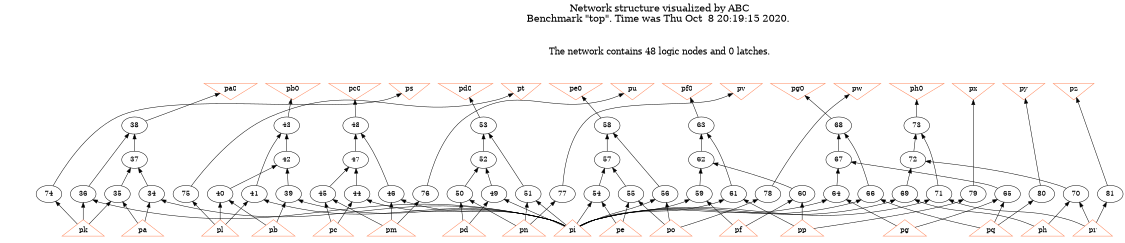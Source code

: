 # Network structure generated by ABC

digraph network {
size = "7.5,10";
center = true;
edge [dir = back];

{
  node [shape = plaintext];
  edge [style = invis];
  LevelTitle1 [label=""];
  LevelTitle2 [label=""];
  Level4 [label = ""];
  Level3 [label = ""];
  Level2 [label = ""];
  Level1 [label = ""];
  Level0 [label = ""];
  LevelTitle1 ->  LevelTitle2 ->  Level4 ->  Level3 ->  Level2 ->  Level1 ->  Level0;
}

{
  rank = same;
  LevelTitle1;
  title1 [shape=plaintext,
          fontsize=20,
          fontname = "Times-Roman",
          label="Network structure visualized by ABC\nBenchmark \"top\". Time was Thu Oct  8 20:19:15 2020. "
         ];
}

{
  rank = same;
  LevelTitle2;
  title2 [shape=plaintext,
          fontsize=18,
          fontname = "Times-Roman",
          label="The network contains 48 logic nodes and 0 latches.\n"
         ];
}

{
  rank = same;
  Level4;
  Node18 [label = "pa0", shape = invtriangle, color = coral, fillcolor = coral];
  Node19 [label = "pb0", shape = invtriangle, color = coral, fillcolor = coral];
  Node20 [label = "pc0", shape = invtriangle, color = coral, fillcolor = coral];
  Node21 [label = "ps", shape = invtriangle, color = coral, fillcolor = coral];
  Node22 [label = "pd0", shape = invtriangle, color = coral, fillcolor = coral];
  Node23 [label = "pt", shape = invtriangle, color = coral, fillcolor = coral];
  Node24 [label = "pe0", shape = invtriangle, color = coral, fillcolor = coral];
  Node25 [label = "pu", shape = invtriangle, color = coral, fillcolor = coral];
  Node26 [label = "pf0", shape = invtriangle, color = coral, fillcolor = coral];
  Node27 [label = "pv", shape = invtriangle, color = coral, fillcolor = coral];
  Node28 [label = "pg0", shape = invtriangle, color = coral, fillcolor = coral];
  Node29 [label = "pw", shape = invtriangle, color = coral, fillcolor = coral];
  Node30 [label = "ph0", shape = invtriangle, color = coral, fillcolor = coral];
  Node31 [label = "px", shape = invtriangle, color = coral, fillcolor = coral];
  Node32 [label = "py", shape = invtriangle, color = coral, fillcolor = coral];
  Node33 [label = "pz", shape = invtriangle, color = coral, fillcolor = coral];
}

{
  rank = same;
  Level3;
  Node38 [label = "38\n", shape = ellipse];
  Node43 [label = "43\n", shape = ellipse];
  Node48 [label = "48\n", shape = ellipse];
  Node53 [label = "53\n", shape = ellipse];
  Node58 [label = "58\n", shape = ellipse];
  Node63 [label = "63\n", shape = ellipse];
  Node68 [label = "68\n", shape = ellipse];
  Node73 [label = "73\n", shape = ellipse];
}

{
  rank = same;
  Level2;
  Node37 [label = "37\n", shape = ellipse];
  Node42 [label = "42\n", shape = ellipse];
  Node47 [label = "47\n", shape = ellipse];
  Node52 [label = "52\n", shape = ellipse];
  Node57 [label = "57\n", shape = ellipse];
  Node62 [label = "62\n", shape = ellipse];
  Node67 [label = "67\n", shape = ellipse];
  Node72 [label = "72\n", shape = ellipse];
}

{
  rank = same;
  Level1;
  Node34 [label = "34\n", shape = ellipse];
  Node35 [label = "35\n", shape = ellipse];
  Node36 [label = "36\n", shape = ellipse];
  Node39 [label = "39\n", shape = ellipse];
  Node40 [label = "40\n", shape = ellipse];
  Node41 [label = "41\n", shape = ellipse];
  Node44 [label = "44\n", shape = ellipse];
  Node45 [label = "45\n", shape = ellipse];
  Node46 [label = "46\n", shape = ellipse];
  Node49 [label = "49\n", shape = ellipse];
  Node50 [label = "50\n", shape = ellipse];
  Node51 [label = "51\n", shape = ellipse];
  Node54 [label = "54\n", shape = ellipse];
  Node55 [label = "55\n", shape = ellipse];
  Node56 [label = "56\n", shape = ellipse];
  Node59 [label = "59\n", shape = ellipse];
  Node60 [label = "60\n", shape = ellipse];
  Node61 [label = "61\n", shape = ellipse];
  Node64 [label = "64\n", shape = ellipse];
  Node65 [label = "65\n", shape = ellipse];
  Node66 [label = "66\n", shape = ellipse];
  Node69 [label = "69\n", shape = ellipse];
  Node70 [label = "70\n", shape = ellipse];
  Node71 [label = "71\n", shape = ellipse];
  Node74 [label = "74\n", shape = ellipse];
  Node75 [label = "75\n", shape = ellipse];
  Node76 [label = "76\n", shape = ellipse];
  Node77 [label = "77\n", shape = ellipse];
  Node78 [label = "78\n", shape = ellipse];
  Node79 [label = "79\n", shape = ellipse];
  Node80 [label = "80\n", shape = ellipse];
  Node81 [label = "81\n", shape = ellipse];
}

{
  rank = same;
  Level0;
  Node1 [label = "pp", shape = triangle, color = coral, fillcolor = coral];
  Node2 [label = "pq", shape = triangle, color = coral, fillcolor = coral];
  Node3 [label = "pr", shape = triangle, color = coral, fillcolor = coral];
  Node4 [label = "pa", shape = triangle, color = coral, fillcolor = coral];
  Node5 [label = "pb", shape = triangle, color = coral, fillcolor = coral];
  Node6 [label = "pc", shape = triangle, color = coral, fillcolor = coral];
  Node7 [label = "pd", shape = triangle, color = coral, fillcolor = coral];
  Node8 [label = "pe", shape = triangle, color = coral, fillcolor = coral];
  Node9 [label = "pf", shape = triangle, color = coral, fillcolor = coral];
  Node10 [label = "pg", shape = triangle, color = coral, fillcolor = coral];
  Node11 [label = "ph", shape = triangle, color = coral, fillcolor = coral];
  Node12 [label = "pi", shape = triangle, color = coral, fillcolor = coral];
  Node13 [label = "pk", shape = triangle, color = coral, fillcolor = coral];
  Node14 [label = "pl", shape = triangle, color = coral, fillcolor = coral];
  Node15 [label = "pm", shape = triangle, color = coral, fillcolor = coral];
  Node16 [label = "pn", shape = triangle, color = coral, fillcolor = coral];
  Node17 [label = "po", shape = triangle, color = coral, fillcolor = coral];
}

title1 -> title2 [style = invis];
title2 -> Node18 [style = invis];
title2 -> Node19 [style = invis];
title2 -> Node20 [style = invis];
title2 -> Node21 [style = invis];
title2 -> Node22 [style = invis];
title2 -> Node23 [style = invis];
title2 -> Node24 [style = invis];
title2 -> Node25 [style = invis];
title2 -> Node26 [style = invis];
title2 -> Node27 [style = invis];
title2 -> Node28 [style = invis];
title2 -> Node29 [style = invis];
title2 -> Node30 [style = invis];
title2 -> Node31 [style = invis];
title2 -> Node32 [style = invis];
title2 -> Node33 [style = invis];
Node18 -> Node19 [style = invis];
Node19 -> Node20 [style = invis];
Node20 -> Node21 [style = invis];
Node21 -> Node22 [style = invis];
Node22 -> Node23 [style = invis];
Node23 -> Node24 [style = invis];
Node24 -> Node25 [style = invis];
Node25 -> Node26 [style = invis];
Node26 -> Node27 [style = invis];
Node27 -> Node28 [style = invis];
Node28 -> Node29 [style = invis];
Node29 -> Node30 [style = invis];
Node30 -> Node31 [style = invis];
Node31 -> Node32 [style = invis];
Node32 -> Node33 [style = invis];
Node18 -> Node38 [style = solid];
Node19 -> Node43 [style = solid];
Node20 -> Node48 [style = solid];
Node21 -> Node74 [style = solid];
Node22 -> Node53 [style = solid];
Node23 -> Node75 [style = solid];
Node24 -> Node58 [style = solid];
Node25 -> Node76 [style = solid];
Node26 -> Node63 [style = solid];
Node27 -> Node77 [style = solid];
Node28 -> Node68 [style = solid];
Node29 -> Node78 [style = solid];
Node30 -> Node73 [style = solid];
Node31 -> Node79 [style = solid];
Node32 -> Node80 [style = solid];
Node33 -> Node81 [style = solid];
Node34 -> Node4 [style = solid];
Node34 -> Node12 [style = solid];
Node35 -> Node4 [style = solid];
Node35 -> Node13 [style = solid];
Node36 -> Node12 [style = solid];
Node36 -> Node13 [style = solid];
Node37 -> Node34 [style = solid];
Node37 -> Node35 [style = solid];
Node38 -> Node36 [style = solid];
Node38 -> Node37 [style = solid];
Node39 -> Node5 [style = solid];
Node39 -> Node12 [style = solid];
Node40 -> Node5 [style = solid];
Node40 -> Node14 [style = solid];
Node41 -> Node12 [style = solid];
Node41 -> Node14 [style = solid];
Node42 -> Node39 [style = solid];
Node42 -> Node40 [style = solid];
Node43 -> Node41 [style = solid];
Node43 -> Node42 [style = solid];
Node44 -> Node6 [style = solid];
Node44 -> Node12 [style = solid];
Node45 -> Node6 [style = solid];
Node45 -> Node15 [style = solid];
Node46 -> Node12 [style = solid];
Node46 -> Node15 [style = solid];
Node47 -> Node44 [style = solid];
Node47 -> Node45 [style = solid];
Node48 -> Node46 [style = solid];
Node48 -> Node47 [style = solid];
Node49 -> Node7 [style = solid];
Node49 -> Node12 [style = solid];
Node50 -> Node7 [style = solid];
Node50 -> Node16 [style = solid];
Node51 -> Node12 [style = solid];
Node51 -> Node16 [style = solid];
Node52 -> Node49 [style = solid];
Node52 -> Node50 [style = solid];
Node53 -> Node51 [style = solid];
Node53 -> Node52 [style = solid];
Node54 -> Node8 [style = solid];
Node54 -> Node12 [style = solid];
Node55 -> Node8 [style = solid];
Node55 -> Node17 [style = solid];
Node56 -> Node12 [style = solid];
Node56 -> Node17 [style = solid];
Node57 -> Node54 [style = solid];
Node57 -> Node55 [style = solid];
Node58 -> Node56 [style = solid];
Node58 -> Node57 [style = solid];
Node59 -> Node9 [style = solid];
Node59 -> Node12 [style = solid];
Node60 -> Node1 [style = solid];
Node60 -> Node9 [style = solid];
Node61 -> Node1 [style = solid];
Node61 -> Node12 [style = solid];
Node62 -> Node59 [style = solid];
Node62 -> Node60 [style = solid];
Node63 -> Node61 [style = solid];
Node63 -> Node62 [style = solid];
Node64 -> Node10 [style = solid];
Node64 -> Node12 [style = solid];
Node65 -> Node2 [style = solid];
Node65 -> Node10 [style = solid];
Node66 -> Node2 [style = solid];
Node66 -> Node12 [style = solid];
Node67 -> Node64 [style = solid];
Node67 -> Node65 [style = solid];
Node68 -> Node66 [style = solid];
Node68 -> Node67 [style = solid];
Node69 -> Node11 [style = solid];
Node69 -> Node12 [style = solid];
Node70 -> Node3 [style = solid];
Node70 -> Node11 [style = solid];
Node71 -> Node3 [style = solid];
Node71 -> Node12 [style = solid];
Node72 -> Node69 [style = solid];
Node72 -> Node70 [style = solid];
Node73 -> Node71 [style = solid];
Node73 -> Node72 [style = solid];
Node74 -> Node13 [style = solid];
Node75 -> Node14 [style = solid];
Node76 -> Node15 [style = solid];
Node77 -> Node16 [style = solid];
Node78 -> Node17 [style = solid];
Node79 -> Node1 [style = solid];
Node80 -> Node2 [style = solid];
Node81 -> Node3 [style = solid];
}

